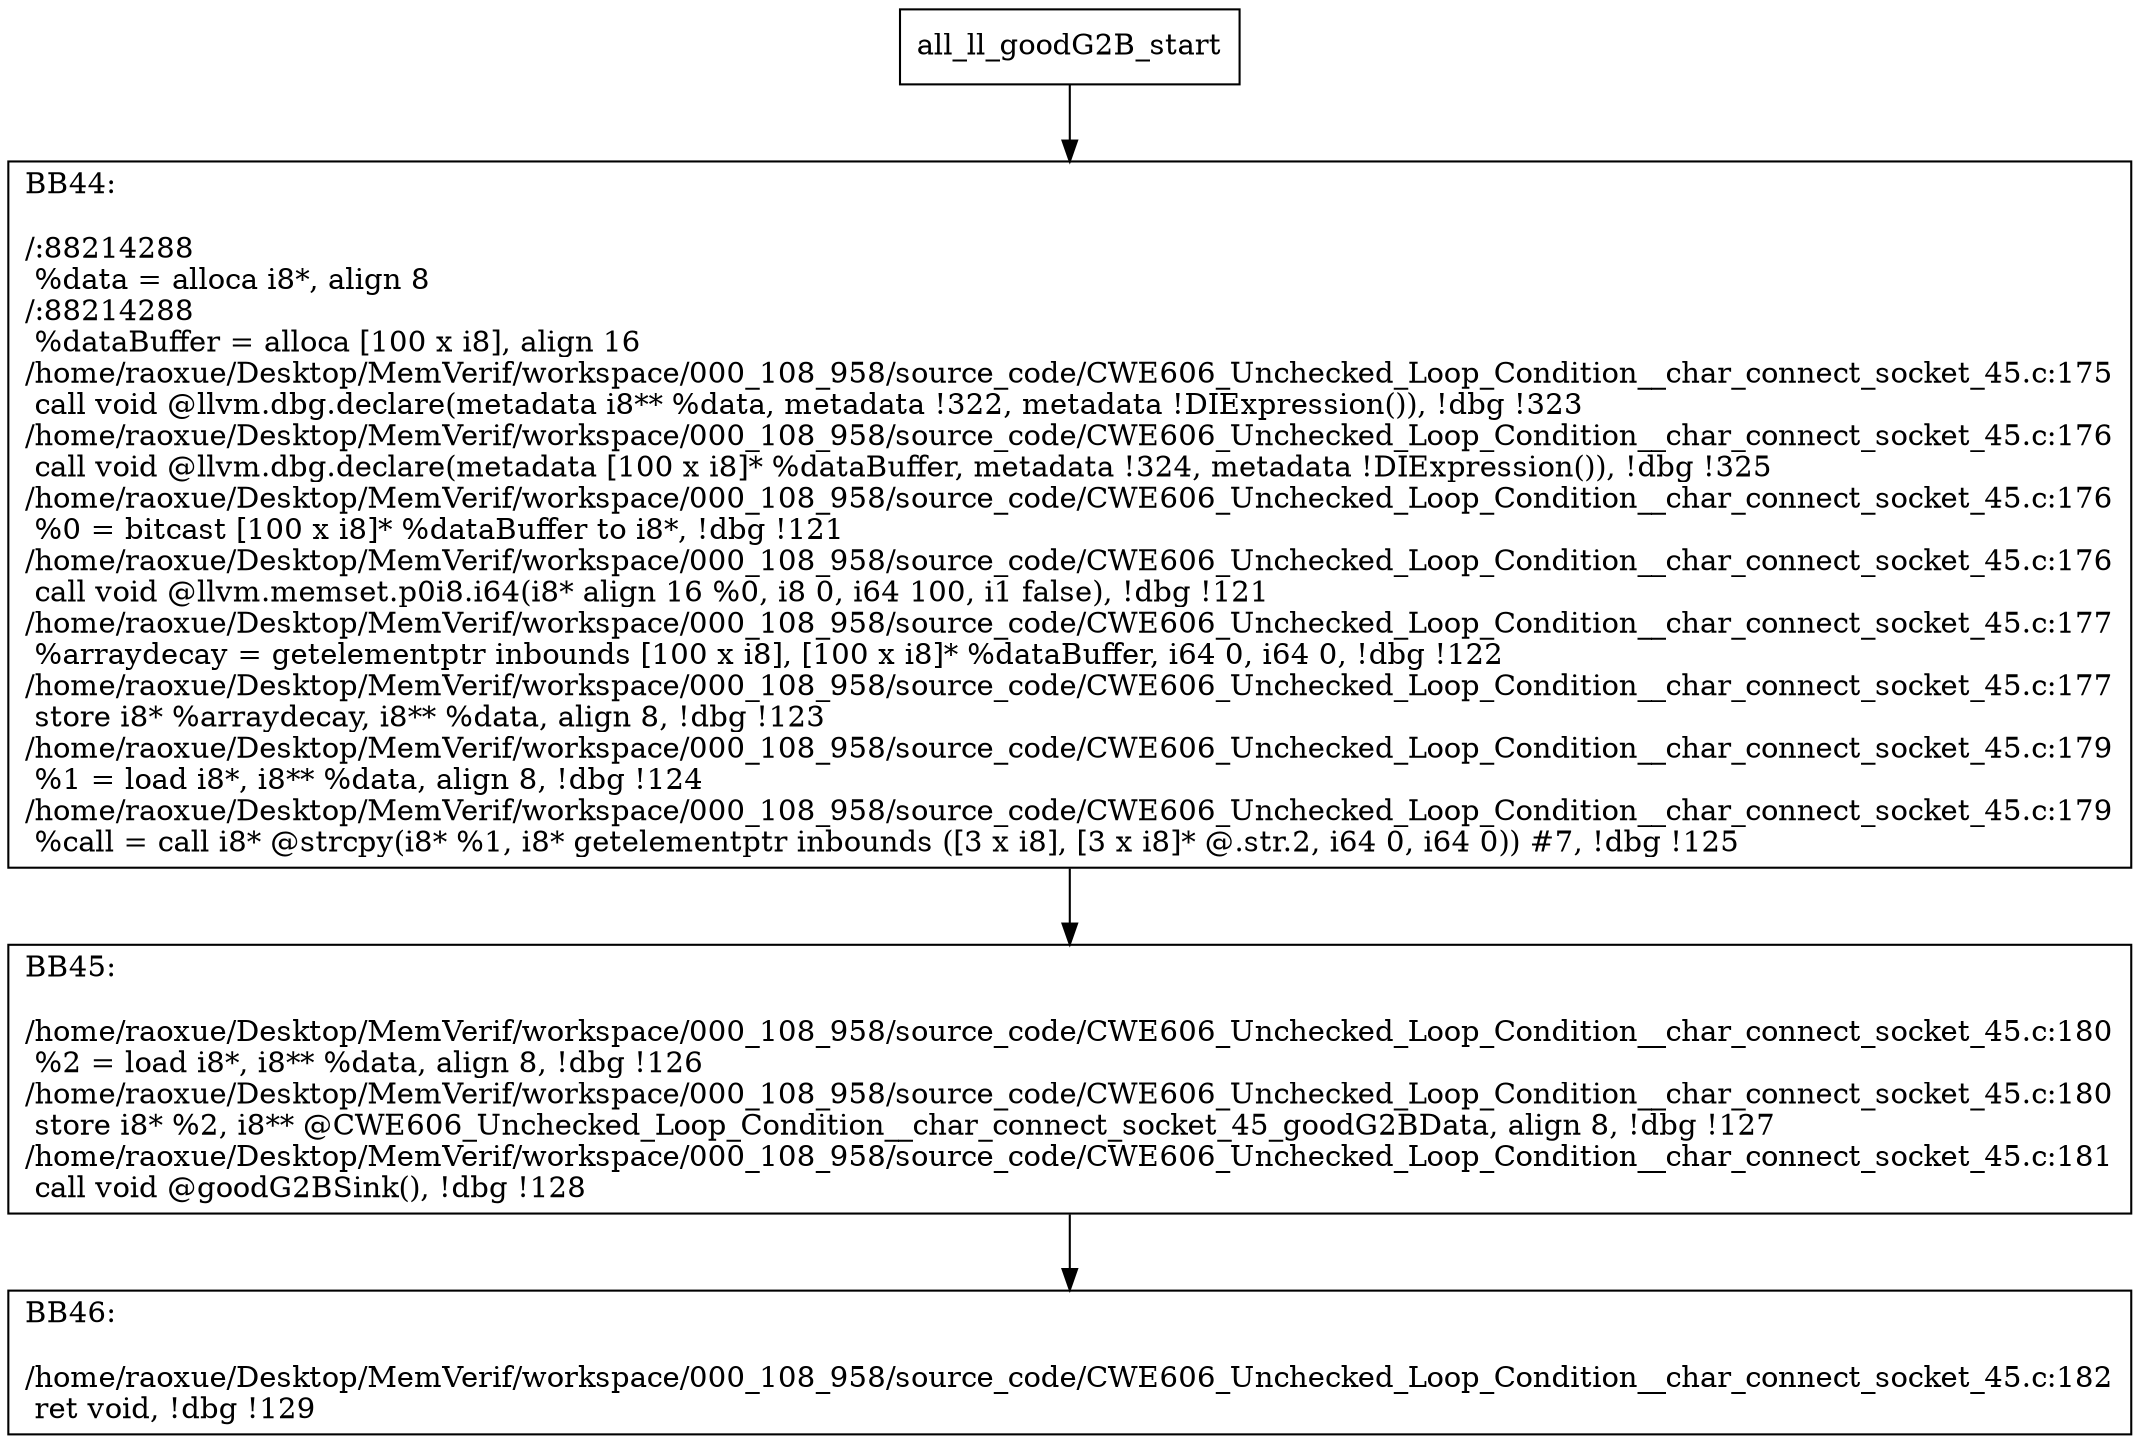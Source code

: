 digraph "CFG for'all_ll_goodG2B' function" {
	BBall_ll_goodG2B_start[shape=record,label="{all_ll_goodG2B_start}"];
	BBall_ll_goodG2B_start-> all_ll_goodG2BBB44;
	all_ll_goodG2BBB44 [shape=record, label="{BB44:\l\l/:88214288\l
  %data = alloca i8*, align 8\l
/:88214288\l
  %dataBuffer = alloca [100 x i8], align 16\l
/home/raoxue/Desktop/MemVerif/workspace/000_108_958/source_code/CWE606_Unchecked_Loop_Condition__char_connect_socket_45.c:175\l
  call void @llvm.dbg.declare(metadata i8** %data, metadata !322, metadata !DIExpression()), !dbg !323\l
/home/raoxue/Desktop/MemVerif/workspace/000_108_958/source_code/CWE606_Unchecked_Loop_Condition__char_connect_socket_45.c:176\l
  call void @llvm.dbg.declare(metadata [100 x i8]* %dataBuffer, metadata !324, metadata !DIExpression()), !dbg !325\l
/home/raoxue/Desktop/MemVerif/workspace/000_108_958/source_code/CWE606_Unchecked_Loop_Condition__char_connect_socket_45.c:176\l
  %0 = bitcast [100 x i8]* %dataBuffer to i8*, !dbg !121\l
/home/raoxue/Desktop/MemVerif/workspace/000_108_958/source_code/CWE606_Unchecked_Loop_Condition__char_connect_socket_45.c:176\l
  call void @llvm.memset.p0i8.i64(i8* align 16 %0, i8 0, i64 100, i1 false), !dbg !121\l
/home/raoxue/Desktop/MemVerif/workspace/000_108_958/source_code/CWE606_Unchecked_Loop_Condition__char_connect_socket_45.c:177\l
  %arraydecay = getelementptr inbounds [100 x i8], [100 x i8]* %dataBuffer, i64 0, i64 0, !dbg !122\l
/home/raoxue/Desktop/MemVerif/workspace/000_108_958/source_code/CWE606_Unchecked_Loop_Condition__char_connect_socket_45.c:177\l
  store i8* %arraydecay, i8** %data, align 8, !dbg !123\l
/home/raoxue/Desktop/MemVerif/workspace/000_108_958/source_code/CWE606_Unchecked_Loop_Condition__char_connect_socket_45.c:179\l
  %1 = load i8*, i8** %data, align 8, !dbg !124\l
/home/raoxue/Desktop/MemVerif/workspace/000_108_958/source_code/CWE606_Unchecked_Loop_Condition__char_connect_socket_45.c:179\l
  %call = call i8* @strcpy(i8* %1, i8* getelementptr inbounds ([3 x i8], [3 x i8]* @.str.2, i64 0, i64 0)) #7, !dbg !125\l
}"];
	all_ll_goodG2BBB44-> all_ll_goodG2BBB45;
	all_ll_goodG2BBB45 [shape=record, label="{BB45:\l\l/home/raoxue/Desktop/MemVerif/workspace/000_108_958/source_code/CWE606_Unchecked_Loop_Condition__char_connect_socket_45.c:180\l
  %2 = load i8*, i8** %data, align 8, !dbg !126\l
/home/raoxue/Desktop/MemVerif/workspace/000_108_958/source_code/CWE606_Unchecked_Loop_Condition__char_connect_socket_45.c:180\l
  store i8* %2, i8** @CWE606_Unchecked_Loop_Condition__char_connect_socket_45_goodG2BData, align 8, !dbg !127\l
/home/raoxue/Desktop/MemVerif/workspace/000_108_958/source_code/CWE606_Unchecked_Loop_Condition__char_connect_socket_45.c:181\l
  call void @goodG2BSink(), !dbg !128\l
}"];
	all_ll_goodG2BBB45-> all_ll_goodG2BBB46;
	all_ll_goodG2BBB46 [shape=record, label="{BB46:\l\l/home/raoxue/Desktop/MemVerif/workspace/000_108_958/source_code/CWE606_Unchecked_Loop_Condition__char_connect_socket_45.c:182\l
  ret void, !dbg !129\l
}"];
}
